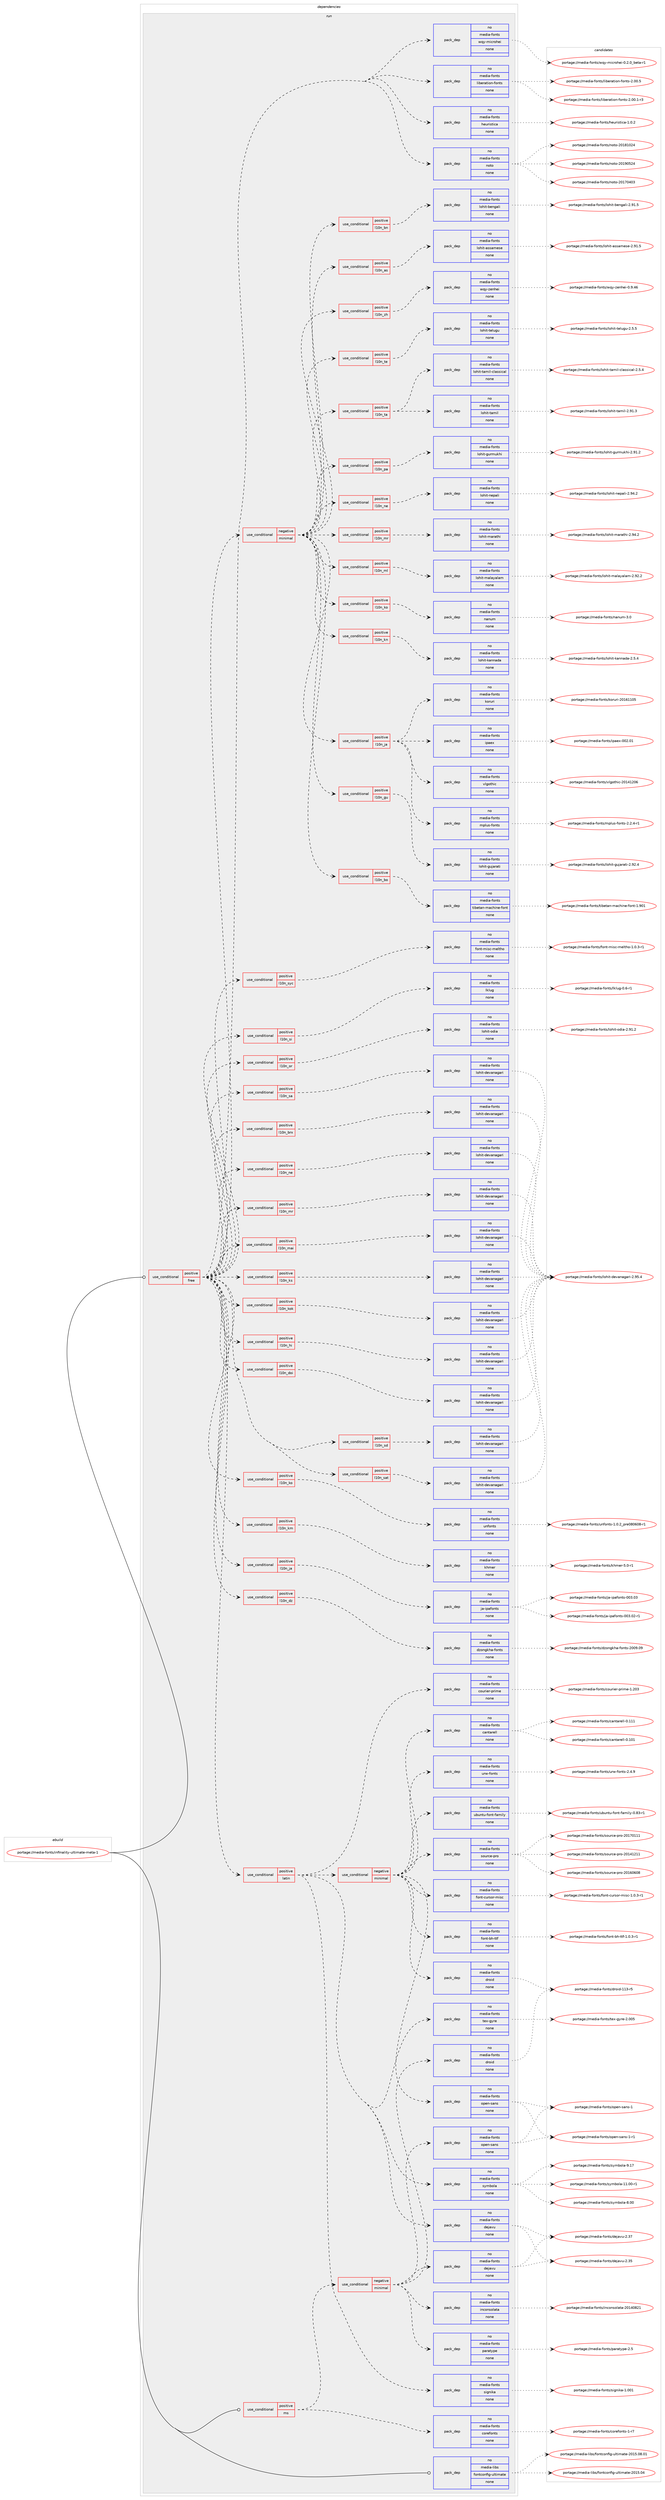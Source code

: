 digraph prolog {

# *************
# Graph options
# *************

newrank=true;
concentrate=true;
compound=true;
graph [rankdir=LR,fontname=Helvetica,fontsize=10,ranksep=1.5];#, ranksep=2.5, nodesep=0.2];
edge  [arrowhead=vee];
node  [fontname=Helvetica,fontsize=10];

# **********
# The ebuild
# **********

subgraph cluster_leftcol {
color=gray;
rank=same;
label=<<i>ebuild</i>>;
id [label="portage://media-fonts/infinality-ultimate-meta-1", color=red, width=4, href="../media-fonts/infinality-ultimate-meta-1.svg"];
}

# ****************
# The dependencies
# ****************

subgraph cluster_midcol {
color=gray;
label=<<i>dependencies</i>>;
subgraph cluster_compile {
fillcolor="#eeeeee";
style=filled;
label=<<i>compile</i>>;
}
subgraph cluster_compileandrun {
fillcolor="#eeeeee";
style=filled;
label=<<i>compile and run</i>>;
}
subgraph cluster_run {
fillcolor="#eeeeee";
style=filled;
label=<<i>run</i>>;
subgraph cond77571 {
dependency310008 [label=<<TABLE BORDER="0" CELLBORDER="1" CELLSPACING="0" CELLPADDING="4"><TR><TD ROWSPAN="3" CELLPADDING="10">use_conditional</TD></TR><TR><TD>positive</TD></TR><TR><TD>free</TD></TR></TABLE>>, shape=none, color=red];
subgraph pack227430 {
dependency310009 [label=<<TABLE BORDER="0" CELLBORDER="1" CELLSPACING="0" CELLPADDING="4" WIDTH="220"><TR><TD ROWSPAN="6" CELLPADDING="30">pack_dep</TD></TR><TR><TD WIDTH="110">no</TD></TR><TR><TD>media-fonts</TD></TR><TR><TD>noto</TD></TR><TR><TD>none</TD></TR><TR><TD></TD></TR></TABLE>>, shape=none, color=blue];
}
dependency310008:e -> dependency310009:w [weight=20,style="dashed",arrowhead="vee"];
subgraph pack227431 {
dependency310010 [label=<<TABLE BORDER="0" CELLBORDER="1" CELLSPACING="0" CELLPADDING="4" WIDTH="220"><TR><TD ROWSPAN="6" CELLPADDING="30">pack_dep</TD></TR><TR><TD WIDTH="110">no</TD></TR><TR><TD>media-fonts</TD></TR><TR><TD>heuristica</TD></TR><TR><TD>none</TD></TR><TR><TD></TD></TR></TABLE>>, shape=none, color=blue];
}
dependency310008:e -> dependency310010:w [weight=20,style="dashed",arrowhead="vee"];
subgraph pack227432 {
dependency310011 [label=<<TABLE BORDER="0" CELLBORDER="1" CELLSPACING="0" CELLPADDING="4" WIDTH="220"><TR><TD ROWSPAN="6" CELLPADDING="30">pack_dep</TD></TR><TR><TD WIDTH="110">no</TD></TR><TR><TD>media-fonts</TD></TR><TR><TD>liberation-fonts</TD></TR><TR><TD>none</TD></TR><TR><TD></TD></TR></TABLE>>, shape=none, color=blue];
}
dependency310008:e -> dependency310011:w [weight=20,style="dashed",arrowhead="vee"];
subgraph pack227433 {
dependency310012 [label=<<TABLE BORDER="0" CELLBORDER="1" CELLSPACING="0" CELLPADDING="4" WIDTH="220"><TR><TD ROWSPAN="6" CELLPADDING="30">pack_dep</TD></TR><TR><TD WIDTH="110">no</TD></TR><TR><TD>media-fonts</TD></TR><TR><TD>wqy-microhei</TD></TR><TR><TD>none</TD></TR><TR><TD></TD></TR></TABLE>>, shape=none, color=blue];
}
dependency310008:e -> dependency310012:w [weight=20,style="dashed",arrowhead="vee"];
subgraph cond77572 {
dependency310013 [label=<<TABLE BORDER="0" CELLBORDER="1" CELLSPACING="0" CELLPADDING="4"><TR><TD ROWSPAN="3" CELLPADDING="10">use_conditional</TD></TR><TR><TD>positive</TD></TR><TR><TD>latin</TD></TR></TABLE>>, shape=none, color=red];
subgraph pack227434 {
dependency310014 [label=<<TABLE BORDER="0" CELLBORDER="1" CELLSPACING="0" CELLPADDING="4" WIDTH="220"><TR><TD ROWSPAN="6" CELLPADDING="30">pack_dep</TD></TR><TR><TD WIDTH="110">no</TD></TR><TR><TD>media-fonts</TD></TR><TR><TD>courier-prime</TD></TR><TR><TD>none</TD></TR><TR><TD></TD></TR></TABLE>>, shape=none, color=blue];
}
dependency310013:e -> dependency310014:w [weight=20,style="dashed",arrowhead="vee"];
subgraph pack227435 {
dependency310015 [label=<<TABLE BORDER="0" CELLBORDER="1" CELLSPACING="0" CELLPADDING="4" WIDTH="220"><TR><TD ROWSPAN="6" CELLPADDING="30">pack_dep</TD></TR><TR><TD WIDTH="110">no</TD></TR><TR><TD>media-fonts</TD></TR><TR><TD>dejavu</TD></TR><TR><TD>none</TD></TR><TR><TD></TD></TR></TABLE>>, shape=none, color=blue];
}
dependency310013:e -> dependency310015:w [weight=20,style="dashed",arrowhead="vee"];
subgraph pack227436 {
dependency310016 [label=<<TABLE BORDER="0" CELLBORDER="1" CELLSPACING="0" CELLPADDING="4" WIDTH="220"><TR><TD ROWSPAN="6" CELLPADDING="30">pack_dep</TD></TR><TR><TD WIDTH="110">no</TD></TR><TR><TD>media-fonts</TD></TR><TR><TD>signika</TD></TR><TR><TD>none</TD></TR><TR><TD></TD></TR></TABLE>>, shape=none, color=blue];
}
dependency310013:e -> dependency310016:w [weight=20,style="dashed",arrowhead="vee"];
subgraph pack227437 {
dependency310017 [label=<<TABLE BORDER="0" CELLBORDER="1" CELLSPACING="0" CELLPADDING="4" WIDTH="220"><TR><TD ROWSPAN="6" CELLPADDING="30">pack_dep</TD></TR><TR><TD WIDTH="110">no</TD></TR><TR><TD>media-fonts</TD></TR><TR><TD>symbola</TD></TR><TR><TD>none</TD></TR><TR><TD></TD></TR></TABLE>>, shape=none, color=blue];
}
dependency310013:e -> dependency310017:w [weight=20,style="dashed",arrowhead="vee"];
subgraph pack227438 {
dependency310018 [label=<<TABLE BORDER="0" CELLBORDER="1" CELLSPACING="0" CELLPADDING="4" WIDTH="220"><TR><TD ROWSPAN="6" CELLPADDING="30">pack_dep</TD></TR><TR><TD WIDTH="110">no</TD></TR><TR><TD>media-fonts</TD></TR><TR><TD>tex-gyre</TD></TR><TR><TD>none</TD></TR><TR><TD></TD></TR></TABLE>>, shape=none, color=blue];
}
dependency310013:e -> dependency310018:w [weight=20,style="dashed",arrowhead="vee"];
subgraph cond77573 {
dependency310019 [label=<<TABLE BORDER="0" CELLBORDER="1" CELLSPACING="0" CELLPADDING="4"><TR><TD ROWSPAN="3" CELLPADDING="10">use_conditional</TD></TR><TR><TD>negative</TD></TR><TR><TD>minimal</TD></TR></TABLE>>, shape=none, color=red];
subgraph pack227439 {
dependency310020 [label=<<TABLE BORDER="0" CELLBORDER="1" CELLSPACING="0" CELLPADDING="4" WIDTH="220"><TR><TD ROWSPAN="6" CELLPADDING="30">pack_dep</TD></TR><TR><TD WIDTH="110">no</TD></TR><TR><TD>media-fonts</TD></TR><TR><TD>cantarell</TD></TR><TR><TD>none</TD></TR><TR><TD></TD></TR></TABLE>>, shape=none, color=blue];
}
dependency310019:e -> dependency310020:w [weight=20,style="dashed",arrowhead="vee"];
subgraph pack227440 {
dependency310021 [label=<<TABLE BORDER="0" CELLBORDER="1" CELLSPACING="0" CELLPADDING="4" WIDTH="220"><TR><TD ROWSPAN="6" CELLPADDING="30">pack_dep</TD></TR><TR><TD WIDTH="110">no</TD></TR><TR><TD>media-fonts</TD></TR><TR><TD>droid</TD></TR><TR><TD>none</TD></TR><TR><TD></TD></TR></TABLE>>, shape=none, color=blue];
}
dependency310019:e -> dependency310021:w [weight=20,style="dashed",arrowhead="vee"];
subgraph pack227441 {
dependency310022 [label=<<TABLE BORDER="0" CELLBORDER="1" CELLSPACING="0" CELLPADDING="4" WIDTH="220"><TR><TD ROWSPAN="6" CELLPADDING="30">pack_dep</TD></TR><TR><TD WIDTH="110">no</TD></TR><TR><TD>media-fonts</TD></TR><TR><TD>font-bh-ttf</TD></TR><TR><TD>none</TD></TR><TR><TD></TD></TR></TABLE>>, shape=none, color=blue];
}
dependency310019:e -> dependency310022:w [weight=20,style="dashed",arrowhead="vee"];
subgraph pack227442 {
dependency310023 [label=<<TABLE BORDER="0" CELLBORDER="1" CELLSPACING="0" CELLPADDING="4" WIDTH="220"><TR><TD ROWSPAN="6" CELLPADDING="30">pack_dep</TD></TR><TR><TD WIDTH="110">no</TD></TR><TR><TD>media-fonts</TD></TR><TR><TD>font-cursor-misc</TD></TR><TR><TD>none</TD></TR><TR><TD></TD></TR></TABLE>>, shape=none, color=blue];
}
dependency310019:e -> dependency310023:w [weight=20,style="dashed",arrowhead="vee"];
subgraph pack227443 {
dependency310024 [label=<<TABLE BORDER="0" CELLBORDER="1" CELLSPACING="0" CELLPADDING="4" WIDTH="220"><TR><TD ROWSPAN="6" CELLPADDING="30">pack_dep</TD></TR><TR><TD WIDTH="110">no</TD></TR><TR><TD>media-fonts</TD></TR><TR><TD>open-sans</TD></TR><TR><TD>none</TD></TR><TR><TD></TD></TR></TABLE>>, shape=none, color=blue];
}
dependency310019:e -> dependency310024:w [weight=20,style="dashed",arrowhead="vee"];
subgraph pack227444 {
dependency310025 [label=<<TABLE BORDER="0" CELLBORDER="1" CELLSPACING="0" CELLPADDING="4" WIDTH="220"><TR><TD ROWSPAN="6" CELLPADDING="30">pack_dep</TD></TR><TR><TD WIDTH="110">no</TD></TR><TR><TD>media-fonts</TD></TR><TR><TD>source-pro</TD></TR><TR><TD>none</TD></TR><TR><TD></TD></TR></TABLE>>, shape=none, color=blue];
}
dependency310019:e -> dependency310025:w [weight=20,style="dashed",arrowhead="vee"];
subgraph pack227445 {
dependency310026 [label=<<TABLE BORDER="0" CELLBORDER="1" CELLSPACING="0" CELLPADDING="4" WIDTH="220"><TR><TD ROWSPAN="6" CELLPADDING="30">pack_dep</TD></TR><TR><TD WIDTH="110">no</TD></TR><TR><TD>media-fonts</TD></TR><TR><TD>ubuntu-font-family</TD></TR><TR><TD>none</TD></TR><TR><TD></TD></TR></TABLE>>, shape=none, color=blue];
}
dependency310019:e -> dependency310026:w [weight=20,style="dashed",arrowhead="vee"];
subgraph pack227446 {
dependency310027 [label=<<TABLE BORDER="0" CELLBORDER="1" CELLSPACING="0" CELLPADDING="4" WIDTH="220"><TR><TD ROWSPAN="6" CELLPADDING="30">pack_dep</TD></TR><TR><TD WIDTH="110">no</TD></TR><TR><TD>media-fonts</TD></TR><TR><TD>urw-fonts</TD></TR><TR><TD>none</TD></TR><TR><TD></TD></TR></TABLE>>, shape=none, color=blue];
}
dependency310019:e -> dependency310027:w [weight=20,style="dashed",arrowhead="vee"];
}
dependency310013:e -> dependency310019:w [weight=20,style="dashed",arrowhead="vee"];
}
dependency310008:e -> dependency310013:w [weight=20,style="dashed",arrowhead="vee"];
subgraph cond77574 {
dependency310028 [label=<<TABLE BORDER="0" CELLBORDER="1" CELLSPACING="0" CELLPADDING="4"><TR><TD ROWSPAN="3" CELLPADDING="10">use_conditional</TD></TR><TR><TD>positive</TD></TR><TR><TD>l10n_brx</TD></TR></TABLE>>, shape=none, color=red];
subgraph pack227447 {
dependency310029 [label=<<TABLE BORDER="0" CELLBORDER="1" CELLSPACING="0" CELLPADDING="4" WIDTH="220"><TR><TD ROWSPAN="6" CELLPADDING="30">pack_dep</TD></TR><TR><TD WIDTH="110">no</TD></TR><TR><TD>media-fonts</TD></TR><TR><TD>lohit-devanagari</TD></TR><TR><TD>none</TD></TR><TR><TD></TD></TR></TABLE>>, shape=none, color=blue];
}
dependency310028:e -> dependency310029:w [weight=20,style="dashed",arrowhead="vee"];
}
dependency310008:e -> dependency310028:w [weight=20,style="dashed",arrowhead="vee"];
subgraph cond77575 {
dependency310030 [label=<<TABLE BORDER="0" CELLBORDER="1" CELLSPACING="0" CELLPADDING="4"><TR><TD ROWSPAN="3" CELLPADDING="10">use_conditional</TD></TR><TR><TD>positive</TD></TR><TR><TD>l10n_doi</TD></TR></TABLE>>, shape=none, color=red];
subgraph pack227448 {
dependency310031 [label=<<TABLE BORDER="0" CELLBORDER="1" CELLSPACING="0" CELLPADDING="4" WIDTH="220"><TR><TD ROWSPAN="6" CELLPADDING="30">pack_dep</TD></TR><TR><TD WIDTH="110">no</TD></TR><TR><TD>media-fonts</TD></TR><TR><TD>lohit-devanagari</TD></TR><TR><TD>none</TD></TR><TR><TD></TD></TR></TABLE>>, shape=none, color=blue];
}
dependency310030:e -> dependency310031:w [weight=20,style="dashed",arrowhead="vee"];
}
dependency310008:e -> dependency310030:w [weight=20,style="dashed",arrowhead="vee"];
subgraph cond77576 {
dependency310032 [label=<<TABLE BORDER="0" CELLBORDER="1" CELLSPACING="0" CELLPADDING="4"><TR><TD ROWSPAN="3" CELLPADDING="10">use_conditional</TD></TR><TR><TD>positive</TD></TR><TR><TD>l10n_dz</TD></TR></TABLE>>, shape=none, color=red];
subgraph pack227449 {
dependency310033 [label=<<TABLE BORDER="0" CELLBORDER="1" CELLSPACING="0" CELLPADDING="4" WIDTH="220"><TR><TD ROWSPAN="6" CELLPADDING="30">pack_dep</TD></TR><TR><TD WIDTH="110">no</TD></TR><TR><TD>media-fonts</TD></TR><TR><TD>dzongkha-fonts</TD></TR><TR><TD>none</TD></TR><TR><TD></TD></TR></TABLE>>, shape=none, color=blue];
}
dependency310032:e -> dependency310033:w [weight=20,style="dashed",arrowhead="vee"];
}
dependency310008:e -> dependency310032:w [weight=20,style="dashed",arrowhead="vee"];
subgraph cond77577 {
dependency310034 [label=<<TABLE BORDER="0" CELLBORDER="1" CELLSPACING="0" CELLPADDING="4"><TR><TD ROWSPAN="3" CELLPADDING="10">use_conditional</TD></TR><TR><TD>positive</TD></TR><TR><TD>l10n_hi</TD></TR></TABLE>>, shape=none, color=red];
subgraph pack227450 {
dependency310035 [label=<<TABLE BORDER="0" CELLBORDER="1" CELLSPACING="0" CELLPADDING="4" WIDTH="220"><TR><TD ROWSPAN="6" CELLPADDING="30">pack_dep</TD></TR><TR><TD WIDTH="110">no</TD></TR><TR><TD>media-fonts</TD></TR><TR><TD>lohit-devanagari</TD></TR><TR><TD>none</TD></TR><TR><TD></TD></TR></TABLE>>, shape=none, color=blue];
}
dependency310034:e -> dependency310035:w [weight=20,style="dashed",arrowhead="vee"];
}
dependency310008:e -> dependency310034:w [weight=20,style="dashed",arrowhead="vee"];
subgraph cond77578 {
dependency310036 [label=<<TABLE BORDER="0" CELLBORDER="1" CELLSPACING="0" CELLPADDING="4"><TR><TD ROWSPAN="3" CELLPADDING="10">use_conditional</TD></TR><TR><TD>positive</TD></TR><TR><TD>l10n_ja</TD></TR></TABLE>>, shape=none, color=red];
subgraph pack227451 {
dependency310037 [label=<<TABLE BORDER="0" CELLBORDER="1" CELLSPACING="0" CELLPADDING="4" WIDTH="220"><TR><TD ROWSPAN="6" CELLPADDING="30">pack_dep</TD></TR><TR><TD WIDTH="110">no</TD></TR><TR><TD>media-fonts</TD></TR><TR><TD>ja-ipafonts</TD></TR><TR><TD>none</TD></TR><TR><TD></TD></TR></TABLE>>, shape=none, color=blue];
}
dependency310036:e -> dependency310037:w [weight=20,style="dashed",arrowhead="vee"];
}
dependency310008:e -> dependency310036:w [weight=20,style="dashed",arrowhead="vee"];
subgraph cond77579 {
dependency310038 [label=<<TABLE BORDER="0" CELLBORDER="1" CELLSPACING="0" CELLPADDING="4"><TR><TD ROWSPAN="3" CELLPADDING="10">use_conditional</TD></TR><TR><TD>positive</TD></TR><TR><TD>l10n_km</TD></TR></TABLE>>, shape=none, color=red];
subgraph pack227452 {
dependency310039 [label=<<TABLE BORDER="0" CELLBORDER="1" CELLSPACING="0" CELLPADDING="4" WIDTH="220"><TR><TD ROWSPAN="6" CELLPADDING="30">pack_dep</TD></TR><TR><TD WIDTH="110">no</TD></TR><TR><TD>media-fonts</TD></TR><TR><TD>khmer</TD></TR><TR><TD>none</TD></TR><TR><TD></TD></TR></TABLE>>, shape=none, color=blue];
}
dependency310038:e -> dependency310039:w [weight=20,style="dashed",arrowhead="vee"];
}
dependency310008:e -> dependency310038:w [weight=20,style="dashed",arrowhead="vee"];
subgraph cond77580 {
dependency310040 [label=<<TABLE BORDER="0" CELLBORDER="1" CELLSPACING="0" CELLPADDING="4"><TR><TD ROWSPAN="3" CELLPADDING="10">use_conditional</TD></TR><TR><TD>positive</TD></TR><TR><TD>l10n_ko</TD></TR></TABLE>>, shape=none, color=red];
subgraph pack227453 {
dependency310041 [label=<<TABLE BORDER="0" CELLBORDER="1" CELLSPACING="0" CELLPADDING="4" WIDTH="220"><TR><TD ROWSPAN="6" CELLPADDING="30">pack_dep</TD></TR><TR><TD WIDTH="110">no</TD></TR><TR><TD>media-fonts</TD></TR><TR><TD>unfonts</TD></TR><TR><TD>none</TD></TR><TR><TD></TD></TR></TABLE>>, shape=none, color=blue];
}
dependency310040:e -> dependency310041:w [weight=20,style="dashed",arrowhead="vee"];
}
dependency310008:e -> dependency310040:w [weight=20,style="dashed",arrowhead="vee"];
subgraph cond77581 {
dependency310042 [label=<<TABLE BORDER="0" CELLBORDER="1" CELLSPACING="0" CELLPADDING="4"><TR><TD ROWSPAN="3" CELLPADDING="10">use_conditional</TD></TR><TR><TD>positive</TD></TR><TR><TD>l10n_kok</TD></TR></TABLE>>, shape=none, color=red];
subgraph pack227454 {
dependency310043 [label=<<TABLE BORDER="0" CELLBORDER="1" CELLSPACING="0" CELLPADDING="4" WIDTH="220"><TR><TD ROWSPAN="6" CELLPADDING="30">pack_dep</TD></TR><TR><TD WIDTH="110">no</TD></TR><TR><TD>media-fonts</TD></TR><TR><TD>lohit-devanagari</TD></TR><TR><TD>none</TD></TR><TR><TD></TD></TR></TABLE>>, shape=none, color=blue];
}
dependency310042:e -> dependency310043:w [weight=20,style="dashed",arrowhead="vee"];
}
dependency310008:e -> dependency310042:w [weight=20,style="dashed",arrowhead="vee"];
subgraph cond77582 {
dependency310044 [label=<<TABLE BORDER="0" CELLBORDER="1" CELLSPACING="0" CELLPADDING="4"><TR><TD ROWSPAN="3" CELLPADDING="10">use_conditional</TD></TR><TR><TD>positive</TD></TR><TR><TD>l10n_ks</TD></TR></TABLE>>, shape=none, color=red];
subgraph pack227455 {
dependency310045 [label=<<TABLE BORDER="0" CELLBORDER="1" CELLSPACING="0" CELLPADDING="4" WIDTH="220"><TR><TD ROWSPAN="6" CELLPADDING="30">pack_dep</TD></TR><TR><TD WIDTH="110">no</TD></TR><TR><TD>media-fonts</TD></TR><TR><TD>lohit-devanagari</TD></TR><TR><TD>none</TD></TR><TR><TD></TD></TR></TABLE>>, shape=none, color=blue];
}
dependency310044:e -> dependency310045:w [weight=20,style="dashed",arrowhead="vee"];
}
dependency310008:e -> dependency310044:w [weight=20,style="dashed",arrowhead="vee"];
subgraph cond77583 {
dependency310046 [label=<<TABLE BORDER="0" CELLBORDER="1" CELLSPACING="0" CELLPADDING="4"><TR><TD ROWSPAN="3" CELLPADDING="10">use_conditional</TD></TR><TR><TD>positive</TD></TR><TR><TD>l10n_mai</TD></TR></TABLE>>, shape=none, color=red];
subgraph pack227456 {
dependency310047 [label=<<TABLE BORDER="0" CELLBORDER="1" CELLSPACING="0" CELLPADDING="4" WIDTH="220"><TR><TD ROWSPAN="6" CELLPADDING="30">pack_dep</TD></TR><TR><TD WIDTH="110">no</TD></TR><TR><TD>media-fonts</TD></TR><TR><TD>lohit-devanagari</TD></TR><TR><TD>none</TD></TR><TR><TD></TD></TR></TABLE>>, shape=none, color=blue];
}
dependency310046:e -> dependency310047:w [weight=20,style="dashed",arrowhead="vee"];
}
dependency310008:e -> dependency310046:w [weight=20,style="dashed",arrowhead="vee"];
subgraph cond77584 {
dependency310048 [label=<<TABLE BORDER="0" CELLBORDER="1" CELLSPACING="0" CELLPADDING="4"><TR><TD ROWSPAN="3" CELLPADDING="10">use_conditional</TD></TR><TR><TD>positive</TD></TR><TR><TD>l10n_mr</TD></TR></TABLE>>, shape=none, color=red];
subgraph pack227457 {
dependency310049 [label=<<TABLE BORDER="0" CELLBORDER="1" CELLSPACING="0" CELLPADDING="4" WIDTH="220"><TR><TD ROWSPAN="6" CELLPADDING="30">pack_dep</TD></TR><TR><TD WIDTH="110">no</TD></TR><TR><TD>media-fonts</TD></TR><TR><TD>lohit-devanagari</TD></TR><TR><TD>none</TD></TR><TR><TD></TD></TR></TABLE>>, shape=none, color=blue];
}
dependency310048:e -> dependency310049:w [weight=20,style="dashed",arrowhead="vee"];
}
dependency310008:e -> dependency310048:w [weight=20,style="dashed",arrowhead="vee"];
subgraph cond77585 {
dependency310050 [label=<<TABLE BORDER="0" CELLBORDER="1" CELLSPACING="0" CELLPADDING="4"><TR><TD ROWSPAN="3" CELLPADDING="10">use_conditional</TD></TR><TR><TD>positive</TD></TR><TR><TD>l10n_ne</TD></TR></TABLE>>, shape=none, color=red];
subgraph pack227458 {
dependency310051 [label=<<TABLE BORDER="0" CELLBORDER="1" CELLSPACING="0" CELLPADDING="4" WIDTH="220"><TR><TD ROWSPAN="6" CELLPADDING="30">pack_dep</TD></TR><TR><TD WIDTH="110">no</TD></TR><TR><TD>media-fonts</TD></TR><TR><TD>lohit-devanagari</TD></TR><TR><TD>none</TD></TR><TR><TD></TD></TR></TABLE>>, shape=none, color=blue];
}
dependency310050:e -> dependency310051:w [weight=20,style="dashed",arrowhead="vee"];
}
dependency310008:e -> dependency310050:w [weight=20,style="dashed",arrowhead="vee"];
subgraph cond77586 {
dependency310052 [label=<<TABLE BORDER="0" CELLBORDER="1" CELLSPACING="0" CELLPADDING="4"><TR><TD ROWSPAN="3" CELLPADDING="10">use_conditional</TD></TR><TR><TD>positive</TD></TR><TR><TD>l10n_or</TD></TR></TABLE>>, shape=none, color=red];
subgraph pack227459 {
dependency310053 [label=<<TABLE BORDER="0" CELLBORDER="1" CELLSPACING="0" CELLPADDING="4" WIDTH="220"><TR><TD ROWSPAN="6" CELLPADDING="30">pack_dep</TD></TR><TR><TD WIDTH="110">no</TD></TR><TR><TD>media-fonts</TD></TR><TR><TD>lohit-odia</TD></TR><TR><TD>none</TD></TR><TR><TD></TD></TR></TABLE>>, shape=none, color=blue];
}
dependency310052:e -> dependency310053:w [weight=20,style="dashed",arrowhead="vee"];
}
dependency310008:e -> dependency310052:w [weight=20,style="dashed",arrowhead="vee"];
subgraph cond77587 {
dependency310054 [label=<<TABLE BORDER="0" CELLBORDER="1" CELLSPACING="0" CELLPADDING="4"><TR><TD ROWSPAN="3" CELLPADDING="10">use_conditional</TD></TR><TR><TD>positive</TD></TR><TR><TD>l10n_sa</TD></TR></TABLE>>, shape=none, color=red];
subgraph pack227460 {
dependency310055 [label=<<TABLE BORDER="0" CELLBORDER="1" CELLSPACING="0" CELLPADDING="4" WIDTH="220"><TR><TD ROWSPAN="6" CELLPADDING="30">pack_dep</TD></TR><TR><TD WIDTH="110">no</TD></TR><TR><TD>media-fonts</TD></TR><TR><TD>lohit-devanagari</TD></TR><TR><TD>none</TD></TR><TR><TD></TD></TR></TABLE>>, shape=none, color=blue];
}
dependency310054:e -> dependency310055:w [weight=20,style="dashed",arrowhead="vee"];
}
dependency310008:e -> dependency310054:w [weight=20,style="dashed",arrowhead="vee"];
subgraph cond77588 {
dependency310056 [label=<<TABLE BORDER="0" CELLBORDER="1" CELLSPACING="0" CELLPADDING="4"><TR><TD ROWSPAN="3" CELLPADDING="10">use_conditional</TD></TR><TR><TD>positive</TD></TR><TR><TD>l10n_sat</TD></TR></TABLE>>, shape=none, color=red];
subgraph pack227461 {
dependency310057 [label=<<TABLE BORDER="0" CELLBORDER="1" CELLSPACING="0" CELLPADDING="4" WIDTH="220"><TR><TD ROWSPAN="6" CELLPADDING="30">pack_dep</TD></TR><TR><TD WIDTH="110">no</TD></TR><TR><TD>media-fonts</TD></TR><TR><TD>lohit-devanagari</TD></TR><TR><TD>none</TD></TR><TR><TD></TD></TR></TABLE>>, shape=none, color=blue];
}
dependency310056:e -> dependency310057:w [weight=20,style="dashed",arrowhead="vee"];
}
dependency310008:e -> dependency310056:w [weight=20,style="dashed",arrowhead="vee"];
subgraph cond77589 {
dependency310058 [label=<<TABLE BORDER="0" CELLBORDER="1" CELLSPACING="0" CELLPADDING="4"><TR><TD ROWSPAN="3" CELLPADDING="10">use_conditional</TD></TR><TR><TD>positive</TD></TR><TR><TD>l10n_sd</TD></TR></TABLE>>, shape=none, color=red];
subgraph pack227462 {
dependency310059 [label=<<TABLE BORDER="0" CELLBORDER="1" CELLSPACING="0" CELLPADDING="4" WIDTH="220"><TR><TD ROWSPAN="6" CELLPADDING="30">pack_dep</TD></TR><TR><TD WIDTH="110">no</TD></TR><TR><TD>media-fonts</TD></TR><TR><TD>lohit-devanagari</TD></TR><TR><TD>none</TD></TR><TR><TD></TD></TR></TABLE>>, shape=none, color=blue];
}
dependency310058:e -> dependency310059:w [weight=20,style="dashed",arrowhead="vee"];
}
dependency310008:e -> dependency310058:w [weight=20,style="dashed",arrowhead="vee"];
subgraph cond77590 {
dependency310060 [label=<<TABLE BORDER="0" CELLBORDER="1" CELLSPACING="0" CELLPADDING="4"><TR><TD ROWSPAN="3" CELLPADDING="10">use_conditional</TD></TR><TR><TD>positive</TD></TR><TR><TD>l10n_si</TD></TR></TABLE>>, shape=none, color=red];
subgraph pack227463 {
dependency310061 [label=<<TABLE BORDER="0" CELLBORDER="1" CELLSPACING="0" CELLPADDING="4" WIDTH="220"><TR><TD ROWSPAN="6" CELLPADDING="30">pack_dep</TD></TR><TR><TD WIDTH="110">no</TD></TR><TR><TD>media-fonts</TD></TR><TR><TD>lklug</TD></TR><TR><TD>none</TD></TR><TR><TD></TD></TR></TABLE>>, shape=none, color=blue];
}
dependency310060:e -> dependency310061:w [weight=20,style="dashed",arrowhead="vee"];
}
dependency310008:e -> dependency310060:w [weight=20,style="dashed",arrowhead="vee"];
subgraph cond77591 {
dependency310062 [label=<<TABLE BORDER="0" CELLBORDER="1" CELLSPACING="0" CELLPADDING="4"><TR><TD ROWSPAN="3" CELLPADDING="10">use_conditional</TD></TR><TR><TD>positive</TD></TR><TR><TD>l10n_syc</TD></TR></TABLE>>, shape=none, color=red];
subgraph pack227464 {
dependency310063 [label=<<TABLE BORDER="0" CELLBORDER="1" CELLSPACING="0" CELLPADDING="4" WIDTH="220"><TR><TD ROWSPAN="6" CELLPADDING="30">pack_dep</TD></TR><TR><TD WIDTH="110">no</TD></TR><TR><TD>media-fonts</TD></TR><TR><TD>font-misc-meltho</TD></TR><TR><TD>none</TD></TR><TR><TD></TD></TR></TABLE>>, shape=none, color=blue];
}
dependency310062:e -> dependency310063:w [weight=20,style="dashed",arrowhead="vee"];
}
dependency310008:e -> dependency310062:w [weight=20,style="dashed",arrowhead="vee"];
subgraph cond77592 {
dependency310064 [label=<<TABLE BORDER="0" CELLBORDER="1" CELLSPACING="0" CELLPADDING="4"><TR><TD ROWSPAN="3" CELLPADDING="10">use_conditional</TD></TR><TR><TD>negative</TD></TR><TR><TD>minimal</TD></TR></TABLE>>, shape=none, color=red];
subgraph cond77593 {
dependency310065 [label=<<TABLE BORDER="0" CELLBORDER="1" CELLSPACING="0" CELLPADDING="4"><TR><TD ROWSPAN="3" CELLPADDING="10">use_conditional</TD></TR><TR><TD>positive</TD></TR><TR><TD>l10n_as</TD></TR></TABLE>>, shape=none, color=red];
subgraph pack227465 {
dependency310066 [label=<<TABLE BORDER="0" CELLBORDER="1" CELLSPACING="0" CELLPADDING="4" WIDTH="220"><TR><TD ROWSPAN="6" CELLPADDING="30">pack_dep</TD></TR><TR><TD WIDTH="110">no</TD></TR><TR><TD>media-fonts</TD></TR><TR><TD>lohit-assamese</TD></TR><TR><TD>none</TD></TR><TR><TD></TD></TR></TABLE>>, shape=none, color=blue];
}
dependency310065:e -> dependency310066:w [weight=20,style="dashed",arrowhead="vee"];
}
dependency310064:e -> dependency310065:w [weight=20,style="dashed",arrowhead="vee"];
subgraph cond77594 {
dependency310067 [label=<<TABLE BORDER="0" CELLBORDER="1" CELLSPACING="0" CELLPADDING="4"><TR><TD ROWSPAN="3" CELLPADDING="10">use_conditional</TD></TR><TR><TD>positive</TD></TR><TR><TD>l10n_bn</TD></TR></TABLE>>, shape=none, color=red];
subgraph pack227466 {
dependency310068 [label=<<TABLE BORDER="0" CELLBORDER="1" CELLSPACING="0" CELLPADDING="4" WIDTH="220"><TR><TD ROWSPAN="6" CELLPADDING="30">pack_dep</TD></TR><TR><TD WIDTH="110">no</TD></TR><TR><TD>media-fonts</TD></TR><TR><TD>lohit-bengali</TD></TR><TR><TD>none</TD></TR><TR><TD></TD></TR></TABLE>>, shape=none, color=blue];
}
dependency310067:e -> dependency310068:w [weight=20,style="dashed",arrowhead="vee"];
}
dependency310064:e -> dependency310067:w [weight=20,style="dashed",arrowhead="vee"];
subgraph cond77595 {
dependency310069 [label=<<TABLE BORDER="0" CELLBORDER="1" CELLSPACING="0" CELLPADDING="4"><TR><TD ROWSPAN="3" CELLPADDING="10">use_conditional</TD></TR><TR><TD>positive</TD></TR><TR><TD>l10n_bo</TD></TR></TABLE>>, shape=none, color=red];
subgraph pack227467 {
dependency310070 [label=<<TABLE BORDER="0" CELLBORDER="1" CELLSPACING="0" CELLPADDING="4" WIDTH="220"><TR><TD ROWSPAN="6" CELLPADDING="30">pack_dep</TD></TR><TR><TD WIDTH="110">no</TD></TR><TR><TD>media-fonts</TD></TR><TR><TD>tibetan-machine-font</TD></TR><TR><TD>none</TD></TR><TR><TD></TD></TR></TABLE>>, shape=none, color=blue];
}
dependency310069:e -> dependency310070:w [weight=20,style="dashed",arrowhead="vee"];
}
dependency310064:e -> dependency310069:w [weight=20,style="dashed",arrowhead="vee"];
subgraph cond77596 {
dependency310071 [label=<<TABLE BORDER="0" CELLBORDER="1" CELLSPACING="0" CELLPADDING="4"><TR><TD ROWSPAN="3" CELLPADDING="10">use_conditional</TD></TR><TR><TD>positive</TD></TR><TR><TD>l10n_gu</TD></TR></TABLE>>, shape=none, color=red];
subgraph pack227468 {
dependency310072 [label=<<TABLE BORDER="0" CELLBORDER="1" CELLSPACING="0" CELLPADDING="4" WIDTH="220"><TR><TD ROWSPAN="6" CELLPADDING="30">pack_dep</TD></TR><TR><TD WIDTH="110">no</TD></TR><TR><TD>media-fonts</TD></TR><TR><TD>lohit-gujarati</TD></TR><TR><TD>none</TD></TR><TR><TD></TD></TR></TABLE>>, shape=none, color=blue];
}
dependency310071:e -> dependency310072:w [weight=20,style="dashed",arrowhead="vee"];
}
dependency310064:e -> dependency310071:w [weight=20,style="dashed",arrowhead="vee"];
subgraph cond77597 {
dependency310073 [label=<<TABLE BORDER="0" CELLBORDER="1" CELLSPACING="0" CELLPADDING="4"><TR><TD ROWSPAN="3" CELLPADDING="10">use_conditional</TD></TR><TR><TD>positive</TD></TR><TR><TD>l10n_ja</TD></TR></TABLE>>, shape=none, color=red];
subgraph pack227469 {
dependency310074 [label=<<TABLE BORDER="0" CELLBORDER="1" CELLSPACING="0" CELLPADDING="4" WIDTH="220"><TR><TD ROWSPAN="6" CELLPADDING="30">pack_dep</TD></TR><TR><TD WIDTH="110">no</TD></TR><TR><TD>media-fonts</TD></TR><TR><TD>ipaex</TD></TR><TR><TD>none</TD></TR><TR><TD></TD></TR></TABLE>>, shape=none, color=blue];
}
dependency310073:e -> dependency310074:w [weight=20,style="dashed",arrowhead="vee"];
subgraph pack227470 {
dependency310075 [label=<<TABLE BORDER="0" CELLBORDER="1" CELLSPACING="0" CELLPADDING="4" WIDTH="220"><TR><TD ROWSPAN="6" CELLPADDING="30">pack_dep</TD></TR><TR><TD WIDTH="110">no</TD></TR><TR><TD>media-fonts</TD></TR><TR><TD>koruri</TD></TR><TR><TD>none</TD></TR><TR><TD></TD></TR></TABLE>>, shape=none, color=blue];
}
dependency310073:e -> dependency310075:w [weight=20,style="dashed",arrowhead="vee"];
subgraph pack227471 {
dependency310076 [label=<<TABLE BORDER="0" CELLBORDER="1" CELLSPACING="0" CELLPADDING="4" WIDTH="220"><TR><TD ROWSPAN="6" CELLPADDING="30">pack_dep</TD></TR><TR><TD WIDTH="110">no</TD></TR><TR><TD>media-fonts</TD></TR><TR><TD>mplus-fonts</TD></TR><TR><TD>none</TD></TR><TR><TD></TD></TR></TABLE>>, shape=none, color=blue];
}
dependency310073:e -> dependency310076:w [weight=20,style="dashed",arrowhead="vee"];
subgraph pack227472 {
dependency310077 [label=<<TABLE BORDER="0" CELLBORDER="1" CELLSPACING="0" CELLPADDING="4" WIDTH="220"><TR><TD ROWSPAN="6" CELLPADDING="30">pack_dep</TD></TR><TR><TD WIDTH="110">no</TD></TR><TR><TD>media-fonts</TD></TR><TR><TD>vlgothic</TD></TR><TR><TD>none</TD></TR><TR><TD></TD></TR></TABLE>>, shape=none, color=blue];
}
dependency310073:e -> dependency310077:w [weight=20,style="dashed",arrowhead="vee"];
}
dependency310064:e -> dependency310073:w [weight=20,style="dashed",arrowhead="vee"];
subgraph cond77598 {
dependency310078 [label=<<TABLE BORDER="0" CELLBORDER="1" CELLSPACING="0" CELLPADDING="4"><TR><TD ROWSPAN="3" CELLPADDING="10">use_conditional</TD></TR><TR><TD>positive</TD></TR><TR><TD>l10n_kn</TD></TR></TABLE>>, shape=none, color=red];
subgraph pack227473 {
dependency310079 [label=<<TABLE BORDER="0" CELLBORDER="1" CELLSPACING="0" CELLPADDING="4" WIDTH="220"><TR><TD ROWSPAN="6" CELLPADDING="30">pack_dep</TD></TR><TR><TD WIDTH="110">no</TD></TR><TR><TD>media-fonts</TD></TR><TR><TD>lohit-kannada</TD></TR><TR><TD>none</TD></TR><TR><TD></TD></TR></TABLE>>, shape=none, color=blue];
}
dependency310078:e -> dependency310079:w [weight=20,style="dashed",arrowhead="vee"];
}
dependency310064:e -> dependency310078:w [weight=20,style="dashed",arrowhead="vee"];
subgraph cond77599 {
dependency310080 [label=<<TABLE BORDER="0" CELLBORDER="1" CELLSPACING="0" CELLPADDING="4"><TR><TD ROWSPAN="3" CELLPADDING="10">use_conditional</TD></TR><TR><TD>positive</TD></TR><TR><TD>l10n_ko</TD></TR></TABLE>>, shape=none, color=red];
subgraph pack227474 {
dependency310081 [label=<<TABLE BORDER="0" CELLBORDER="1" CELLSPACING="0" CELLPADDING="4" WIDTH="220"><TR><TD ROWSPAN="6" CELLPADDING="30">pack_dep</TD></TR><TR><TD WIDTH="110">no</TD></TR><TR><TD>media-fonts</TD></TR><TR><TD>nanum</TD></TR><TR><TD>none</TD></TR><TR><TD></TD></TR></TABLE>>, shape=none, color=blue];
}
dependency310080:e -> dependency310081:w [weight=20,style="dashed",arrowhead="vee"];
}
dependency310064:e -> dependency310080:w [weight=20,style="dashed",arrowhead="vee"];
subgraph cond77600 {
dependency310082 [label=<<TABLE BORDER="0" CELLBORDER="1" CELLSPACING="0" CELLPADDING="4"><TR><TD ROWSPAN="3" CELLPADDING="10">use_conditional</TD></TR><TR><TD>positive</TD></TR><TR><TD>l10n_ml</TD></TR></TABLE>>, shape=none, color=red];
subgraph pack227475 {
dependency310083 [label=<<TABLE BORDER="0" CELLBORDER="1" CELLSPACING="0" CELLPADDING="4" WIDTH="220"><TR><TD ROWSPAN="6" CELLPADDING="30">pack_dep</TD></TR><TR><TD WIDTH="110">no</TD></TR><TR><TD>media-fonts</TD></TR><TR><TD>lohit-malayalam</TD></TR><TR><TD>none</TD></TR><TR><TD></TD></TR></TABLE>>, shape=none, color=blue];
}
dependency310082:e -> dependency310083:w [weight=20,style="dashed",arrowhead="vee"];
}
dependency310064:e -> dependency310082:w [weight=20,style="dashed",arrowhead="vee"];
subgraph cond77601 {
dependency310084 [label=<<TABLE BORDER="0" CELLBORDER="1" CELLSPACING="0" CELLPADDING="4"><TR><TD ROWSPAN="3" CELLPADDING="10">use_conditional</TD></TR><TR><TD>positive</TD></TR><TR><TD>l10n_mr</TD></TR></TABLE>>, shape=none, color=red];
subgraph pack227476 {
dependency310085 [label=<<TABLE BORDER="0" CELLBORDER="1" CELLSPACING="0" CELLPADDING="4" WIDTH="220"><TR><TD ROWSPAN="6" CELLPADDING="30">pack_dep</TD></TR><TR><TD WIDTH="110">no</TD></TR><TR><TD>media-fonts</TD></TR><TR><TD>lohit-marathi</TD></TR><TR><TD>none</TD></TR><TR><TD></TD></TR></TABLE>>, shape=none, color=blue];
}
dependency310084:e -> dependency310085:w [weight=20,style="dashed",arrowhead="vee"];
}
dependency310064:e -> dependency310084:w [weight=20,style="dashed",arrowhead="vee"];
subgraph cond77602 {
dependency310086 [label=<<TABLE BORDER="0" CELLBORDER="1" CELLSPACING="0" CELLPADDING="4"><TR><TD ROWSPAN="3" CELLPADDING="10">use_conditional</TD></TR><TR><TD>positive</TD></TR><TR><TD>l10n_ne</TD></TR></TABLE>>, shape=none, color=red];
subgraph pack227477 {
dependency310087 [label=<<TABLE BORDER="0" CELLBORDER="1" CELLSPACING="0" CELLPADDING="4" WIDTH="220"><TR><TD ROWSPAN="6" CELLPADDING="30">pack_dep</TD></TR><TR><TD WIDTH="110">no</TD></TR><TR><TD>media-fonts</TD></TR><TR><TD>lohit-nepali</TD></TR><TR><TD>none</TD></TR><TR><TD></TD></TR></TABLE>>, shape=none, color=blue];
}
dependency310086:e -> dependency310087:w [weight=20,style="dashed",arrowhead="vee"];
}
dependency310064:e -> dependency310086:w [weight=20,style="dashed",arrowhead="vee"];
subgraph cond77603 {
dependency310088 [label=<<TABLE BORDER="0" CELLBORDER="1" CELLSPACING="0" CELLPADDING="4"><TR><TD ROWSPAN="3" CELLPADDING="10">use_conditional</TD></TR><TR><TD>positive</TD></TR><TR><TD>l10n_pa</TD></TR></TABLE>>, shape=none, color=red];
subgraph pack227478 {
dependency310089 [label=<<TABLE BORDER="0" CELLBORDER="1" CELLSPACING="0" CELLPADDING="4" WIDTH="220"><TR><TD ROWSPAN="6" CELLPADDING="30">pack_dep</TD></TR><TR><TD WIDTH="110">no</TD></TR><TR><TD>media-fonts</TD></TR><TR><TD>lohit-gurmukhi</TD></TR><TR><TD>none</TD></TR><TR><TD></TD></TR></TABLE>>, shape=none, color=blue];
}
dependency310088:e -> dependency310089:w [weight=20,style="dashed",arrowhead="vee"];
}
dependency310064:e -> dependency310088:w [weight=20,style="dashed",arrowhead="vee"];
subgraph cond77604 {
dependency310090 [label=<<TABLE BORDER="0" CELLBORDER="1" CELLSPACING="0" CELLPADDING="4"><TR><TD ROWSPAN="3" CELLPADDING="10">use_conditional</TD></TR><TR><TD>positive</TD></TR><TR><TD>l10n_ta</TD></TR></TABLE>>, shape=none, color=red];
subgraph pack227479 {
dependency310091 [label=<<TABLE BORDER="0" CELLBORDER="1" CELLSPACING="0" CELLPADDING="4" WIDTH="220"><TR><TD ROWSPAN="6" CELLPADDING="30">pack_dep</TD></TR><TR><TD WIDTH="110">no</TD></TR><TR><TD>media-fonts</TD></TR><TR><TD>lohit-tamil</TD></TR><TR><TD>none</TD></TR><TR><TD></TD></TR></TABLE>>, shape=none, color=blue];
}
dependency310090:e -> dependency310091:w [weight=20,style="dashed",arrowhead="vee"];
subgraph pack227480 {
dependency310092 [label=<<TABLE BORDER="0" CELLBORDER="1" CELLSPACING="0" CELLPADDING="4" WIDTH="220"><TR><TD ROWSPAN="6" CELLPADDING="30">pack_dep</TD></TR><TR><TD WIDTH="110">no</TD></TR><TR><TD>media-fonts</TD></TR><TR><TD>lohit-tamil-classical</TD></TR><TR><TD>none</TD></TR><TR><TD></TD></TR></TABLE>>, shape=none, color=blue];
}
dependency310090:e -> dependency310092:w [weight=20,style="dashed",arrowhead="vee"];
}
dependency310064:e -> dependency310090:w [weight=20,style="dashed",arrowhead="vee"];
subgraph cond77605 {
dependency310093 [label=<<TABLE BORDER="0" CELLBORDER="1" CELLSPACING="0" CELLPADDING="4"><TR><TD ROWSPAN="3" CELLPADDING="10">use_conditional</TD></TR><TR><TD>positive</TD></TR><TR><TD>l10n_te</TD></TR></TABLE>>, shape=none, color=red];
subgraph pack227481 {
dependency310094 [label=<<TABLE BORDER="0" CELLBORDER="1" CELLSPACING="0" CELLPADDING="4" WIDTH="220"><TR><TD ROWSPAN="6" CELLPADDING="30">pack_dep</TD></TR><TR><TD WIDTH="110">no</TD></TR><TR><TD>media-fonts</TD></TR><TR><TD>lohit-telugu</TD></TR><TR><TD>none</TD></TR><TR><TD></TD></TR></TABLE>>, shape=none, color=blue];
}
dependency310093:e -> dependency310094:w [weight=20,style="dashed",arrowhead="vee"];
}
dependency310064:e -> dependency310093:w [weight=20,style="dashed",arrowhead="vee"];
subgraph cond77606 {
dependency310095 [label=<<TABLE BORDER="0" CELLBORDER="1" CELLSPACING="0" CELLPADDING="4"><TR><TD ROWSPAN="3" CELLPADDING="10">use_conditional</TD></TR><TR><TD>positive</TD></TR><TR><TD>l10n_zh</TD></TR></TABLE>>, shape=none, color=red];
subgraph pack227482 {
dependency310096 [label=<<TABLE BORDER="0" CELLBORDER="1" CELLSPACING="0" CELLPADDING="4" WIDTH="220"><TR><TD ROWSPAN="6" CELLPADDING="30">pack_dep</TD></TR><TR><TD WIDTH="110">no</TD></TR><TR><TD>media-fonts</TD></TR><TR><TD>wqy-zenhei</TD></TR><TR><TD>none</TD></TR><TR><TD></TD></TR></TABLE>>, shape=none, color=blue];
}
dependency310095:e -> dependency310096:w [weight=20,style="dashed",arrowhead="vee"];
}
dependency310064:e -> dependency310095:w [weight=20,style="dashed",arrowhead="vee"];
}
dependency310008:e -> dependency310064:w [weight=20,style="dashed",arrowhead="vee"];
}
id:e -> dependency310008:w [weight=20,style="solid",arrowhead="odot"];
subgraph cond77607 {
dependency310097 [label=<<TABLE BORDER="0" CELLBORDER="1" CELLSPACING="0" CELLPADDING="4"><TR><TD ROWSPAN="3" CELLPADDING="10">use_conditional</TD></TR><TR><TD>positive</TD></TR><TR><TD>ms</TD></TR></TABLE>>, shape=none, color=red];
subgraph pack227483 {
dependency310098 [label=<<TABLE BORDER="0" CELLBORDER="1" CELLSPACING="0" CELLPADDING="4" WIDTH="220"><TR><TD ROWSPAN="6" CELLPADDING="30">pack_dep</TD></TR><TR><TD WIDTH="110">no</TD></TR><TR><TD>media-fonts</TD></TR><TR><TD>corefonts</TD></TR><TR><TD>none</TD></TR><TR><TD></TD></TR></TABLE>>, shape=none, color=blue];
}
dependency310097:e -> dependency310098:w [weight=20,style="dashed",arrowhead="vee"];
subgraph cond77608 {
dependency310099 [label=<<TABLE BORDER="0" CELLBORDER="1" CELLSPACING="0" CELLPADDING="4"><TR><TD ROWSPAN="3" CELLPADDING="10">use_conditional</TD></TR><TR><TD>negative</TD></TR><TR><TD>minimal</TD></TR></TABLE>>, shape=none, color=red];
subgraph pack227484 {
dependency310100 [label=<<TABLE BORDER="0" CELLBORDER="1" CELLSPACING="0" CELLPADDING="4" WIDTH="220"><TR><TD ROWSPAN="6" CELLPADDING="30">pack_dep</TD></TR><TR><TD WIDTH="110">no</TD></TR><TR><TD>media-fonts</TD></TR><TR><TD>dejavu</TD></TR><TR><TD>none</TD></TR><TR><TD></TD></TR></TABLE>>, shape=none, color=blue];
}
dependency310099:e -> dependency310100:w [weight=20,style="dashed",arrowhead="vee"];
subgraph pack227485 {
dependency310101 [label=<<TABLE BORDER="0" CELLBORDER="1" CELLSPACING="0" CELLPADDING="4" WIDTH="220"><TR><TD ROWSPAN="6" CELLPADDING="30">pack_dep</TD></TR><TR><TD WIDTH="110">no</TD></TR><TR><TD>media-fonts</TD></TR><TR><TD>droid</TD></TR><TR><TD>none</TD></TR><TR><TD></TD></TR></TABLE>>, shape=none, color=blue];
}
dependency310099:e -> dependency310101:w [weight=20,style="dashed",arrowhead="vee"];
subgraph pack227486 {
dependency310102 [label=<<TABLE BORDER="0" CELLBORDER="1" CELLSPACING="0" CELLPADDING="4" WIDTH="220"><TR><TD ROWSPAN="6" CELLPADDING="30">pack_dep</TD></TR><TR><TD WIDTH="110">no</TD></TR><TR><TD>media-fonts</TD></TR><TR><TD>inconsolata</TD></TR><TR><TD>none</TD></TR><TR><TD></TD></TR></TABLE>>, shape=none, color=blue];
}
dependency310099:e -> dependency310102:w [weight=20,style="dashed",arrowhead="vee"];
subgraph pack227487 {
dependency310103 [label=<<TABLE BORDER="0" CELLBORDER="1" CELLSPACING="0" CELLPADDING="4" WIDTH="220"><TR><TD ROWSPAN="6" CELLPADDING="30">pack_dep</TD></TR><TR><TD WIDTH="110">no</TD></TR><TR><TD>media-fonts</TD></TR><TR><TD>open-sans</TD></TR><TR><TD>none</TD></TR><TR><TD></TD></TR></TABLE>>, shape=none, color=blue];
}
dependency310099:e -> dependency310103:w [weight=20,style="dashed",arrowhead="vee"];
subgraph pack227488 {
dependency310104 [label=<<TABLE BORDER="0" CELLBORDER="1" CELLSPACING="0" CELLPADDING="4" WIDTH="220"><TR><TD ROWSPAN="6" CELLPADDING="30">pack_dep</TD></TR><TR><TD WIDTH="110">no</TD></TR><TR><TD>media-fonts</TD></TR><TR><TD>paratype</TD></TR><TR><TD>none</TD></TR><TR><TD></TD></TR></TABLE>>, shape=none, color=blue];
}
dependency310099:e -> dependency310104:w [weight=20,style="dashed",arrowhead="vee"];
}
dependency310097:e -> dependency310099:w [weight=20,style="dashed",arrowhead="vee"];
}
id:e -> dependency310097:w [weight=20,style="solid",arrowhead="odot"];
subgraph pack227489 {
dependency310105 [label=<<TABLE BORDER="0" CELLBORDER="1" CELLSPACING="0" CELLPADDING="4" WIDTH="220"><TR><TD ROWSPAN="6" CELLPADDING="30">pack_dep</TD></TR><TR><TD WIDTH="110">no</TD></TR><TR><TD>media-libs</TD></TR><TR><TD>fontconfig-ultimate</TD></TR><TR><TD>none</TD></TR><TR><TD></TD></TR></TABLE>>, shape=none, color=blue];
}
id:e -> dependency310105:w [weight=20,style="solid",arrowhead="odot"];
}
}

# **************
# The candidates
# **************

subgraph cluster_choices {
rank=same;
color=gray;
label=<<i>candidates</i>>;

subgraph choice227430 {
color=black;
nodesep=1;
choiceportage109101100105974510211111011611547110111116111455048495548524851 [label="portage://media-fonts/noto-20170403", color=red, width=4,href="../media-fonts/noto-20170403.svg"];
choiceportage109101100105974510211111011611547110111116111455048495649485052 [label="portage://media-fonts/noto-20181024", color=red, width=4,href="../media-fonts/noto-20181024.svg"];
choiceportage109101100105974510211111011611547110111116111455048495748535052 [label="portage://media-fonts/noto-20190524", color=red, width=4,href="../media-fonts/noto-20190524.svg"];
dependency310009:e -> choiceportage109101100105974510211111011611547110111116111455048495548524851:w [style=dotted,weight="100"];
dependency310009:e -> choiceportage109101100105974510211111011611547110111116111455048495649485052:w [style=dotted,weight="100"];
dependency310009:e -> choiceportage109101100105974510211111011611547110111116111455048495748535052:w [style=dotted,weight="100"];
}
subgraph choice227431 {
color=black;
nodesep=1;
choiceportage1091011001059745102111110116115471041011171141051151161059997454946484650 [label="portage://media-fonts/heuristica-1.0.2", color=red, width=4,href="../media-fonts/heuristica-1.0.2.svg"];
dependency310010:e -> choiceportage1091011001059745102111110116115471041011171141051151161059997454946484650:w [style=dotted,weight="100"];
}
subgraph choice227432 {
color=black;
nodesep=1;
choiceportage109101100105974510211111011611547108105981011149711610511111045102111110116115455046484846494511451 [label="portage://media-fonts/liberation-fonts-2.00.1-r3", color=red, width=4,href="../media-fonts/liberation-fonts-2.00.1-r3.svg"];
choiceportage10910110010597451021111101161154710810598101114971161051111104510211111011611545504648484653 [label="portage://media-fonts/liberation-fonts-2.00.5", color=red, width=4,href="../media-fonts/liberation-fonts-2.00.5.svg"];
dependency310011:e -> choiceportage109101100105974510211111011611547108105981011149711610511111045102111110116115455046484846494511451:w [style=dotted,weight="100"];
dependency310011:e -> choiceportage10910110010597451021111101161154710810598101114971161051111104510211111011611545504648484653:w [style=dotted,weight="100"];
}
subgraph choice227433 {
color=black;
nodesep=1;
choiceportage10910110010597451021111101161154711911312145109105991141111041011054548465046489598101116974511449 [label="portage://media-fonts/wqy-microhei-0.2.0_beta-r1", color=red, width=4,href="../media-fonts/wqy-microhei-0.2.0_beta-r1.svg"];
dependency310012:e -> choiceportage10910110010597451021111101161154711911312145109105991141111041011054548465046489598101116974511449:w [style=dotted,weight="100"];
}
subgraph choice227434 {
color=black;
nodesep=1;
choiceportage1091011001059745102111110116115479911111711410510111445112114105109101454946504851 [label="portage://media-fonts/courier-prime-1.203", color=red, width=4,href="../media-fonts/courier-prime-1.203.svg"];
dependency310014:e -> choiceportage1091011001059745102111110116115479911111711410510111445112114105109101454946504851:w [style=dotted,weight="100"];
}
subgraph choice227435 {
color=black;
nodesep=1;
choiceportage109101100105974510211111011611547100101106971181174550465153 [label="portage://media-fonts/dejavu-2.35", color=red, width=4,href="../media-fonts/dejavu-2.35.svg"];
choiceportage109101100105974510211111011611547100101106971181174550465155 [label="portage://media-fonts/dejavu-2.37", color=red, width=4,href="../media-fonts/dejavu-2.37.svg"];
dependency310015:e -> choiceportage109101100105974510211111011611547100101106971181174550465153:w [style=dotted,weight="100"];
dependency310015:e -> choiceportage109101100105974510211111011611547100101106971181174550465155:w [style=dotted,weight="100"];
}
subgraph choice227436 {
color=black;
nodesep=1;
choiceportage10910110010597451021111101161154711510510311010510797454946484849 [label="portage://media-fonts/signika-1.001", color=red, width=4,href="../media-fonts/signika-1.001.svg"];
dependency310016:e -> choiceportage10910110010597451021111101161154711510510311010510797454946484849:w [style=dotted,weight="100"];
}
subgraph choice227437 {
color=black;
nodesep=1;
choiceportage10910110010597451021111101161154711512110998111108974549494648484511449 [label="portage://media-fonts/symbola-11.00-r1", color=red, width=4,href="../media-fonts/symbola-11.00-r1.svg"];
choiceportage10910110010597451021111101161154711512110998111108974556464848 [label="portage://media-fonts/symbola-8.00", color=red, width=4,href="../media-fonts/symbola-8.00.svg"];
choiceportage10910110010597451021111101161154711512110998111108974557464955 [label="portage://media-fonts/symbola-9.17", color=red, width=4,href="../media-fonts/symbola-9.17.svg"];
dependency310017:e -> choiceportage10910110010597451021111101161154711512110998111108974549494648484511449:w [style=dotted,weight="100"];
dependency310017:e -> choiceportage10910110010597451021111101161154711512110998111108974556464848:w [style=dotted,weight="100"];
dependency310017:e -> choiceportage10910110010597451021111101161154711512110998111108974557464955:w [style=dotted,weight="100"];
}
subgraph choice227438 {
color=black;
nodesep=1;
choiceportage10910110010597451021111101161154711610112045103121114101455046484853 [label="portage://media-fonts/tex-gyre-2.005", color=red, width=4,href="../media-fonts/tex-gyre-2.005.svg"];
dependency310018:e -> choiceportage10910110010597451021111101161154711610112045103121114101455046484853:w [style=dotted,weight="100"];
}
subgraph choice227439 {
color=black;
nodesep=1;
choiceportage109101100105974510211111011611547999711011697114101108108454846494849 [label="portage://media-fonts/cantarell-0.101", color=red, width=4,href="../media-fonts/cantarell-0.101.svg"];
choiceportage109101100105974510211111011611547999711011697114101108108454846494949 [label="portage://media-fonts/cantarell-0.111", color=red, width=4,href="../media-fonts/cantarell-0.111.svg"];
dependency310020:e -> choiceportage109101100105974510211111011611547999711011697114101108108454846494849:w [style=dotted,weight="100"];
dependency310020:e -> choiceportage109101100105974510211111011611547999711011697114101108108454846494949:w [style=dotted,weight="100"];
}
subgraph choice227440 {
color=black;
nodesep=1;
choiceportage109101100105974510211111011611547100114111105100454949514511453 [label="portage://media-fonts/droid-113-r5", color=red, width=4,href="../media-fonts/droid-113-r5.svg"];
dependency310021:e -> choiceportage109101100105974510211111011611547100114111105100454949514511453:w [style=dotted,weight="100"];
}
subgraph choice227441 {
color=black;
nodesep=1;
choiceportage1091011001059745102111110116115471021111101164598104451161161024549464846514511449 [label="portage://media-fonts/font-bh-ttf-1.0.3-r1", color=red, width=4,href="../media-fonts/font-bh-ttf-1.0.3-r1.svg"];
dependency310022:e -> choiceportage1091011001059745102111110116115471021111101164598104451161161024549464846514511449:w [style=dotted,weight="100"];
}
subgraph choice227442 {
color=black;
nodesep=1;
choiceportage109101100105974510211111011611547102111110116459911711411511111445109105115994549464846514511449 [label="portage://media-fonts/font-cursor-misc-1.0.3-r1", color=red, width=4,href="../media-fonts/font-cursor-misc-1.0.3-r1.svg"];
dependency310023:e -> choiceportage109101100105974510211111011611547102111110116459911711411511111445109105115994549464846514511449:w [style=dotted,weight="100"];
}
subgraph choice227443 {
color=black;
nodesep=1;
choiceportage10910110010597451021111101161154711111210111045115971101154549 [label="portage://media-fonts/open-sans-1", color=red, width=4,href="../media-fonts/open-sans-1.svg"];
choiceportage109101100105974510211111011611547111112101110451159711011545494511449 [label="portage://media-fonts/open-sans-1-r1", color=red, width=4,href="../media-fonts/open-sans-1-r1.svg"];
dependency310024:e -> choiceportage10910110010597451021111101161154711111210111045115971101154549:w [style=dotted,weight="100"];
dependency310024:e -> choiceportage109101100105974510211111011611547111112101110451159711011545494511449:w [style=dotted,weight="100"];
}
subgraph choice227444 {
color=black;
nodesep=1;
choiceportage1091011001059745102111110116115471151111171149910145112114111455048495249504949 [label="portage://media-fonts/source-pro-20141211", color=red, width=4,href="../media-fonts/source-pro-20141211.svg"];
choiceportage1091011001059745102111110116115471151111171149910145112114111455048495448544856 [label="portage://media-fonts/source-pro-20160608", color=red, width=4,href="../media-fonts/source-pro-20160608.svg"];
choiceportage1091011001059745102111110116115471151111171149910145112114111455048495548494949 [label="portage://media-fonts/source-pro-20170111", color=red, width=4,href="../media-fonts/source-pro-20170111.svg"];
dependency310025:e -> choiceportage1091011001059745102111110116115471151111171149910145112114111455048495249504949:w [style=dotted,weight="100"];
dependency310025:e -> choiceportage1091011001059745102111110116115471151111171149910145112114111455048495448544856:w [style=dotted,weight="100"];
dependency310025:e -> choiceportage1091011001059745102111110116115471151111171149910145112114111455048495548494949:w [style=dotted,weight="100"];
}
subgraph choice227445 {
color=black;
nodesep=1;
choiceportage1091011001059745102111110116115471179811711011611745102111110116451029710910510812145484656514511449 [label="portage://media-fonts/ubuntu-font-family-0.83-r1", color=red, width=4,href="../media-fonts/ubuntu-font-family-0.83-r1.svg"];
dependency310026:e -> choiceportage1091011001059745102111110116115471179811711011611745102111110116451029710910510812145484656514511449:w [style=dotted,weight="100"];
}
subgraph choice227446 {
color=black;
nodesep=1;
choiceportage10910110010597451021111101161154711711411945102111110116115455046524657 [label="portage://media-fonts/urw-fonts-2.4.9", color=red, width=4,href="../media-fonts/urw-fonts-2.4.9.svg"];
dependency310027:e -> choiceportage10910110010597451021111101161154711711411945102111110116115455046524657:w [style=dotted,weight="100"];
}
subgraph choice227447 {
color=black;
nodesep=1;
choiceportage1091011001059745102111110116115471081111041051164510010111897110971039711410545504657534652 [label="portage://media-fonts/lohit-devanagari-2.95.4", color=red, width=4,href="../media-fonts/lohit-devanagari-2.95.4.svg"];
dependency310029:e -> choiceportage1091011001059745102111110116115471081111041051164510010111897110971039711410545504657534652:w [style=dotted,weight="100"];
}
subgraph choice227448 {
color=black;
nodesep=1;
choiceportage1091011001059745102111110116115471081111041051164510010111897110971039711410545504657534652 [label="portage://media-fonts/lohit-devanagari-2.95.4", color=red, width=4,href="../media-fonts/lohit-devanagari-2.95.4.svg"];
dependency310031:e -> choiceportage1091011001059745102111110116115471081111041051164510010111897110971039711410545504657534652:w [style=dotted,weight="100"];
}
subgraph choice227449 {
color=black;
nodesep=1;
choiceportage10910110010597451021111101161154710012211111010310710497451021111101161154550484857464857 [label="portage://media-fonts/dzongkha-fonts-2009.09", color=red, width=4,href="../media-fonts/dzongkha-fonts-2009.09.svg"];
dependency310033:e -> choiceportage10910110010597451021111101161154710012211111010310710497451021111101161154550484857464857:w [style=dotted,weight="100"];
}
subgraph choice227450 {
color=black;
nodesep=1;
choiceportage1091011001059745102111110116115471081111041051164510010111897110971039711410545504657534652 [label="portage://media-fonts/lohit-devanagari-2.95.4", color=red, width=4,href="../media-fonts/lohit-devanagari-2.95.4.svg"];
dependency310035:e -> choiceportage1091011001059745102111110116115471081111041051164510010111897110971039711410545504657534652:w [style=dotted,weight="100"];
}
subgraph choice227451 {
color=black;
nodesep=1;
choiceportage109101100105974510211111011611547106974510511297102111110116115454848514648504511449 [label="portage://media-fonts/ja-ipafonts-003.02-r1", color=red, width=4,href="../media-fonts/ja-ipafonts-003.02-r1.svg"];
choiceportage10910110010597451021111101161154710697451051129710211111011611545484851464851 [label="portage://media-fonts/ja-ipafonts-003.03", color=red, width=4,href="../media-fonts/ja-ipafonts-003.03.svg"];
dependency310037:e -> choiceportage109101100105974510211111011611547106974510511297102111110116115454848514648504511449:w [style=dotted,weight="100"];
dependency310037:e -> choiceportage10910110010597451021111101161154710697451051129710211111011611545484851464851:w [style=dotted,weight="100"];
}
subgraph choice227452 {
color=black;
nodesep=1;
choiceportage109101100105974510211111011611547107104109101114455346484511449 [label="portage://media-fonts/khmer-5.0-r1", color=red, width=4,href="../media-fonts/khmer-5.0-r1.svg"];
dependency310039:e -> choiceportage109101100105974510211111011611547107104109101114455346484511449:w [style=dotted,weight="100"];
}
subgraph choice227453 {
color=black;
nodesep=1;
choiceportage109101100105974510211111011611547117110102111110116115454946484650951121141014856485448564511449 [label="portage://media-fonts/unfonts-1.0.2_pre080608-r1", color=red, width=4,href="../media-fonts/unfonts-1.0.2_pre080608-r1.svg"];
dependency310041:e -> choiceportage109101100105974510211111011611547117110102111110116115454946484650951121141014856485448564511449:w [style=dotted,weight="100"];
}
subgraph choice227454 {
color=black;
nodesep=1;
choiceportage1091011001059745102111110116115471081111041051164510010111897110971039711410545504657534652 [label="portage://media-fonts/lohit-devanagari-2.95.4", color=red, width=4,href="../media-fonts/lohit-devanagari-2.95.4.svg"];
dependency310043:e -> choiceportage1091011001059745102111110116115471081111041051164510010111897110971039711410545504657534652:w [style=dotted,weight="100"];
}
subgraph choice227455 {
color=black;
nodesep=1;
choiceportage1091011001059745102111110116115471081111041051164510010111897110971039711410545504657534652 [label="portage://media-fonts/lohit-devanagari-2.95.4", color=red, width=4,href="../media-fonts/lohit-devanagari-2.95.4.svg"];
dependency310045:e -> choiceportage1091011001059745102111110116115471081111041051164510010111897110971039711410545504657534652:w [style=dotted,weight="100"];
}
subgraph choice227456 {
color=black;
nodesep=1;
choiceportage1091011001059745102111110116115471081111041051164510010111897110971039711410545504657534652 [label="portage://media-fonts/lohit-devanagari-2.95.4", color=red, width=4,href="../media-fonts/lohit-devanagari-2.95.4.svg"];
dependency310047:e -> choiceportage1091011001059745102111110116115471081111041051164510010111897110971039711410545504657534652:w [style=dotted,weight="100"];
}
subgraph choice227457 {
color=black;
nodesep=1;
choiceportage1091011001059745102111110116115471081111041051164510010111897110971039711410545504657534652 [label="portage://media-fonts/lohit-devanagari-2.95.4", color=red, width=4,href="../media-fonts/lohit-devanagari-2.95.4.svg"];
dependency310049:e -> choiceportage1091011001059745102111110116115471081111041051164510010111897110971039711410545504657534652:w [style=dotted,weight="100"];
}
subgraph choice227458 {
color=black;
nodesep=1;
choiceportage1091011001059745102111110116115471081111041051164510010111897110971039711410545504657534652 [label="portage://media-fonts/lohit-devanagari-2.95.4", color=red, width=4,href="../media-fonts/lohit-devanagari-2.95.4.svg"];
dependency310051:e -> choiceportage1091011001059745102111110116115471081111041051164510010111897110971039711410545504657534652:w [style=dotted,weight="100"];
}
subgraph choice227459 {
color=black;
nodesep=1;
choiceportage109101100105974510211111011611547108111104105116451111001059745504657494650 [label="portage://media-fonts/lohit-odia-2.91.2", color=red, width=4,href="../media-fonts/lohit-odia-2.91.2.svg"];
dependency310053:e -> choiceportage109101100105974510211111011611547108111104105116451111001059745504657494650:w [style=dotted,weight="100"];
}
subgraph choice227460 {
color=black;
nodesep=1;
choiceportage1091011001059745102111110116115471081111041051164510010111897110971039711410545504657534652 [label="portage://media-fonts/lohit-devanagari-2.95.4", color=red, width=4,href="../media-fonts/lohit-devanagari-2.95.4.svg"];
dependency310055:e -> choiceportage1091011001059745102111110116115471081111041051164510010111897110971039711410545504657534652:w [style=dotted,weight="100"];
}
subgraph choice227461 {
color=black;
nodesep=1;
choiceportage1091011001059745102111110116115471081111041051164510010111897110971039711410545504657534652 [label="portage://media-fonts/lohit-devanagari-2.95.4", color=red, width=4,href="../media-fonts/lohit-devanagari-2.95.4.svg"];
dependency310057:e -> choiceportage1091011001059745102111110116115471081111041051164510010111897110971039711410545504657534652:w [style=dotted,weight="100"];
}
subgraph choice227462 {
color=black;
nodesep=1;
choiceportage1091011001059745102111110116115471081111041051164510010111897110971039711410545504657534652 [label="portage://media-fonts/lohit-devanagari-2.95.4", color=red, width=4,href="../media-fonts/lohit-devanagari-2.95.4.svg"];
dependency310059:e -> choiceportage1091011001059745102111110116115471081111041051164510010111897110971039711410545504657534652:w [style=dotted,weight="100"];
}
subgraph choice227463 {
color=black;
nodesep=1;
choiceportage109101100105974510211111011611547108107108117103454846544511449 [label="portage://media-fonts/lklug-0.6-r1", color=red, width=4,href="../media-fonts/lklug-0.6-r1.svg"];
dependency310061:e -> choiceportage109101100105974510211111011611547108107108117103454846544511449:w [style=dotted,weight="100"];
}
subgraph choice227464 {
color=black;
nodesep=1;
choiceportage1091011001059745102111110116115471021111101164510910511599451091011081161041114549464846514511449 [label="portage://media-fonts/font-misc-meltho-1.0.3-r1", color=red, width=4,href="../media-fonts/font-misc-meltho-1.0.3-r1.svg"];
dependency310063:e -> choiceportage1091011001059745102111110116115471021111101164510910511599451091011081161041114549464846514511449:w [style=dotted,weight="100"];
}
subgraph choice227465 {
color=black;
nodesep=1;
choiceportage10910110010597451021111101161154710811110410511645971151159710910111510145504657494653 [label="portage://media-fonts/lohit-assamese-2.91.5", color=red, width=4,href="../media-fonts/lohit-assamese-2.91.5.svg"];
dependency310066:e -> choiceportage10910110010597451021111101161154710811110410511645971151159710910111510145504657494653:w [style=dotted,weight="100"];
}
subgraph choice227466 {
color=black;
nodesep=1;
choiceportage10910110010597451021111101161154710811110410511645981011101039710810545504657494653 [label="portage://media-fonts/lohit-bengali-2.91.5", color=red, width=4,href="../media-fonts/lohit-bengali-2.91.5.svg"];
dependency310068:e -> choiceportage10910110010597451021111101161154710811110410511645981011101039710810545504657494653:w [style=dotted,weight="100"];
}
subgraph choice227467 {
color=black;
nodesep=1;
choiceportage109101100105974510211111011611547116105981011169711045109979910410511010145102111110116454946574849 [label="portage://media-fonts/tibetan-machine-font-1.901", color=red, width=4,href="../media-fonts/tibetan-machine-font-1.901.svg"];
dependency310070:e -> choiceportage109101100105974510211111011611547116105981011169711045109979910410511010145102111110116454946574849:w [style=dotted,weight="100"];
}
subgraph choice227468 {
color=black;
nodesep=1;
choiceportage10910110010597451021111101161154710811110410511645103117106971149711610545504657504652 [label="portage://media-fonts/lohit-gujarati-2.92.4", color=red, width=4,href="../media-fonts/lohit-gujarati-2.92.4.svg"];
dependency310072:e -> choiceportage10910110010597451021111101161154710811110410511645103117106971149711610545504657504652:w [style=dotted,weight="100"];
}
subgraph choice227469 {
color=black;
nodesep=1;
choiceportage1091011001059745102111110116115471051129710112045484850464849 [label="portage://media-fonts/ipaex-002.01", color=red, width=4,href="../media-fonts/ipaex-002.01.svg"];
dependency310074:e -> choiceportage1091011001059745102111110116115471051129710112045484850464849:w [style=dotted,weight="100"];
}
subgraph choice227470 {
color=black;
nodesep=1;
choiceportage109101100105974510211111011611547107111114117114105455048495449494853 [label="portage://media-fonts/koruri-20161105", color=red, width=4,href="../media-fonts/koruri-20161105.svg"];
dependency310075:e -> choiceportage109101100105974510211111011611547107111114117114105455048495449494853:w [style=dotted,weight="100"];
}
subgraph choice227471 {
color=black;
nodesep=1;
choiceportage109101100105974510211111011611547109112108117115451021111101161154550465046524511449 [label="portage://media-fonts/mplus-fonts-2.2.4-r1", color=red, width=4,href="../media-fonts/mplus-fonts-2.2.4-r1.svg"];
dependency310076:e -> choiceportage109101100105974510211111011611547109112108117115451021111101161154550465046524511449:w [style=dotted,weight="100"];
}
subgraph choice227472 {
color=black;
nodesep=1;
choiceportage10910110010597451021111101161154711810810311111610410599455048495249504854 [label="portage://media-fonts/vlgothic-20141206", color=red, width=4,href="../media-fonts/vlgothic-20141206.svg"];
dependency310077:e -> choiceportage10910110010597451021111101161154711810810311111610410599455048495249504854:w [style=dotted,weight="100"];
}
subgraph choice227473 {
color=black;
nodesep=1;
choiceportage10910110010597451021111101161154710811110410511645107971101109710097455046534652 [label="portage://media-fonts/lohit-kannada-2.5.4", color=red, width=4,href="../media-fonts/lohit-kannada-2.5.4.svg"];
dependency310079:e -> choiceportage10910110010597451021111101161154710811110410511645107971101109710097455046534652:w [style=dotted,weight="100"];
}
subgraph choice227474 {
color=black;
nodesep=1;
choiceportage1091011001059745102111110116115471109711011710945514648 [label="portage://media-fonts/nanum-3.0", color=red, width=4,href="../media-fonts/nanum-3.0.svg"];
dependency310081:e -> choiceportage1091011001059745102111110116115471109711011710945514648:w [style=dotted,weight="100"];
}
subgraph choice227475 {
color=black;
nodesep=1;
choiceportage109101100105974510211111011611547108111104105116451099710897121971089710945504657504650 [label="portage://media-fonts/lohit-malayalam-2.92.2", color=red, width=4,href="../media-fonts/lohit-malayalam-2.92.2.svg"];
dependency310083:e -> choiceportage109101100105974510211111011611547108111104105116451099710897121971089710945504657504650:w [style=dotted,weight="100"];
}
subgraph choice227476 {
color=black;
nodesep=1;
choiceportage10910110010597451021111101161154710811110410511645109971149711610410545504657524650 [label="portage://media-fonts/lohit-marathi-2.94.2", color=red, width=4,href="../media-fonts/lohit-marathi-2.94.2.svg"];
dependency310085:e -> choiceportage10910110010597451021111101161154710811110410511645109971149711610410545504657524650:w [style=dotted,weight="100"];
}
subgraph choice227477 {
color=black;
nodesep=1;
choiceportage109101100105974510211111011611547108111104105116451101011129710810545504657524650 [label="portage://media-fonts/lohit-nepali-2.94.2", color=red, width=4,href="../media-fonts/lohit-nepali-2.94.2.svg"];
dependency310087:e -> choiceportage109101100105974510211111011611547108111104105116451101011129710810545504657524650:w [style=dotted,weight="100"];
}
subgraph choice227478 {
color=black;
nodesep=1;
choiceportage1091011001059745102111110116115471081111041051164510311711410911710710410545504657494650 [label="portage://media-fonts/lohit-gurmukhi-2.91.2", color=red, width=4,href="../media-fonts/lohit-gurmukhi-2.91.2.svg"];
dependency310089:e -> choiceportage1091011001059745102111110116115471081111041051164510311711410911710710410545504657494650:w [style=dotted,weight="100"];
}
subgraph choice227479 {
color=black;
nodesep=1;
choiceportage109101100105974510211111011611547108111104105116451169710910510845504657494651 [label="portage://media-fonts/lohit-tamil-2.91.3", color=red, width=4,href="../media-fonts/lohit-tamil-2.91.3.svg"];
dependency310091:e -> choiceportage109101100105974510211111011611547108111104105116451169710910510845504657494651:w [style=dotted,weight="100"];
}
subgraph choice227480 {
color=black;
nodesep=1;
choiceportage10910110010597451021111101161154710811110410511645116971091051084599108971151151059997108455046534652 [label="portage://media-fonts/lohit-tamil-classical-2.5.4", color=red, width=4,href="../media-fonts/lohit-tamil-classical-2.5.4.svg"];
dependency310092:e -> choiceportage10910110010597451021111101161154710811110410511645116971091051084599108971151151059997108455046534652:w [style=dotted,weight="100"];
}
subgraph choice227481 {
color=black;
nodesep=1;
choiceportage10910110010597451021111101161154710811110410511645116101108117103117455046534653 [label="portage://media-fonts/lohit-telugu-2.5.5", color=red, width=4,href="../media-fonts/lohit-telugu-2.5.5.svg"];
dependency310094:e -> choiceportage10910110010597451021111101161154710811110410511645116101108117103117455046534653:w [style=dotted,weight="100"];
}
subgraph choice227482 {
color=black;
nodesep=1;
choiceportage1091011001059745102111110116115471191131214512210111010410110545484657465254 [label="portage://media-fonts/wqy-zenhei-0.9.46", color=red, width=4,href="../media-fonts/wqy-zenhei-0.9.46.svg"];
dependency310096:e -> choiceportage1091011001059745102111110116115471191131214512210111010410110545484657465254:w [style=dotted,weight="100"];
}
subgraph choice227483 {
color=black;
nodesep=1;
choiceportage1091011001059745102111110116115479911111410110211111011611545494511455 [label="portage://media-fonts/corefonts-1-r7", color=red, width=4,href="../media-fonts/corefonts-1-r7.svg"];
dependency310098:e -> choiceportage1091011001059745102111110116115479911111410110211111011611545494511455:w [style=dotted,weight="100"];
}
subgraph choice227484 {
color=black;
nodesep=1;
choiceportage109101100105974510211111011611547100101106971181174550465153 [label="portage://media-fonts/dejavu-2.35", color=red, width=4,href="../media-fonts/dejavu-2.35.svg"];
choiceportage109101100105974510211111011611547100101106971181174550465155 [label="portage://media-fonts/dejavu-2.37", color=red, width=4,href="../media-fonts/dejavu-2.37.svg"];
dependency310100:e -> choiceportage109101100105974510211111011611547100101106971181174550465153:w [style=dotted,weight="100"];
dependency310100:e -> choiceportage109101100105974510211111011611547100101106971181174550465155:w [style=dotted,weight="100"];
}
subgraph choice227485 {
color=black;
nodesep=1;
choiceportage109101100105974510211111011611547100114111105100454949514511453 [label="portage://media-fonts/droid-113-r5", color=red, width=4,href="../media-fonts/droid-113-r5.svg"];
dependency310101:e -> choiceportage109101100105974510211111011611547100114111105100454949514511453:w [style=dotted,weight="100"];
}
subgraph choice227486 {
color=black;
nodesep=1;
choiceportage109101100105974510211111011611547105110991111101151111089711697455048495248565049 [label="portage://media-fonts/inconsolata-20140821", color=red, width=4,href="../media-fonts/inconsolata-20140821.svg"];
dependency310102:e -> choiceportage109101100105974510211111011611547105110991111101151111089711697455048495248565049:w [style=dotted,weight="100"];
}
subgraph choice227487 {
color=black;
nodesep=1;
choiceportage10910110010597451021111101161154711111210111045115971101154549 [label="portage://media-fonts/open-sans-1", color=red, width=4,href="../media-fonts/open-sans-1.svg"];
choiceportage109101100105974510211111011611547111112101110451159711011545494511449 [label="portage://media-fonts/open-sans-1-r1", color=red, width=4,href="../media-fonts/open-sans-1-r1.svg"];
dependency310103:e -> choiceportage10910110010597451021111101161154711111210111045115971101154549:w [style=dotted,weight="100"];
dependency310103:e -> choiceportage109101100105974510211111011611547111112101110451159711011545494511449:w [style=dotted,weight="100"];
}
subgraph choice227488 {
color=black;
nodesep=1;
choiceportage109101100105974510211111011611547112971149711612111210145504653 [label="portage://media-fonts/paratype-2.5", color=red, width=4,href="../media-fonts/paratype-2.5.svg"];
dependency310104:e -> choiceportage109101100105974510211111011611547112971149711612111210145504653:w [style=dotted,weight="100"];
}
subgraph choice227489 {
color=black;
nodesep=1;
choiceportage109101100105974510810598115471021111101169911111010210510345117108116105109971161014550484953464852 [label="portage://media-libs/fontconfig-ultimate-2015.04", color=red, width=4,href="../media-libs/fontconfig-ultimate-2015.04.svg"];
choiceportage109101100105974510810598115471021111101169911111010210510345117108116105109971161014550484953464856464849 [label="portage://media-libs/fontconfig-ultimate-2015.08.01", color=red, width=4,href="../media-libs/fontconfig-ultimate-2015.08.01.svg"];
dependency310105:e -> choiceportage109101100105974510810598115471021111101169911111010210510345117108116105109971161014550484953464852:w [style=dotted,weight="100"];
dependency310105:e -> choiceportage109101100105974510810598115471021111101169911111010210510345117108116105109971161014550484953464856464849:w [style=dotted,weight="100"];
}
}

}
